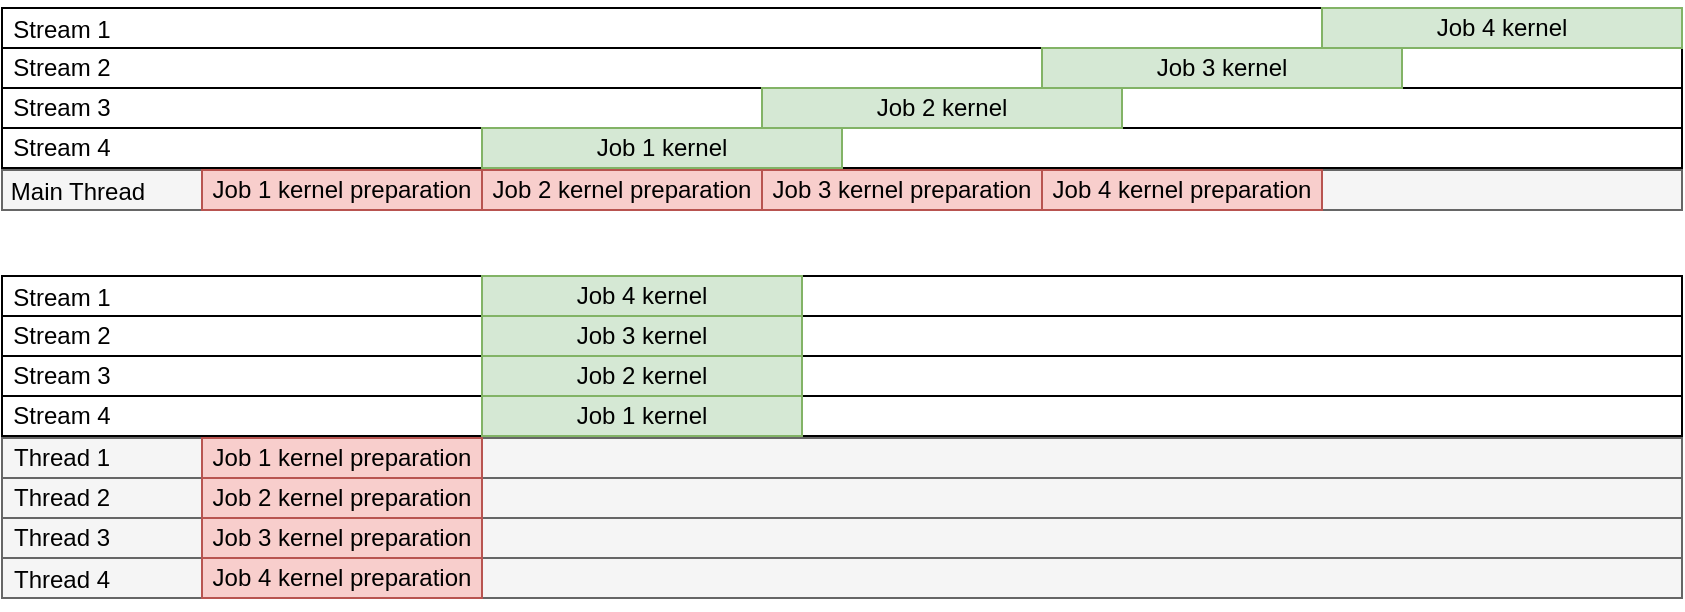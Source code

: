 <mxfile version="15.7.3" type="device"><diagram id="grzFMaOalzdnGwnBX5hf" name="Page-1"><mxGraphModel dx="1041" dy="757" grid="1" gridSize="10" guides="1" tooltips="1" connect="1" arrows="1" fold="1" page="1" pageScale="1" pageWidth="850" pageHeight="1100" math="0" shadow="0"><root><mxCell id="0"/><mxCell id="1" parent="0"/><mxCell id="Yt4pC4CnZXEMH9iRKSid-25" value="" style="rounded=0;whiteSpace=wrap;html=1;fillColor=#f5f5f5;fontColor=#333333;strokeColor=#666666;" vertex="1" parent="1"><mxGeometry y="455" width="840" height="20" as="geometry"/></mxCell><mxCell id="Yt4pC4CnZXEMH9iRKSid-43" value="" style="rounded=0;whiteSpace=wrap;html=1;fillColor=#f5f5f5;fontColor=#333333;strokeColor=#666666;" vertex="1" parent="1"><mxGeometry y="475" width="840" height="20" as="geometry"/></mxCell><mxCell id="Yt4pC4CnZXEMH9iRKSid-45" value="" style="rounded=0;whiteSpace=wrap;html=1;fillColor=#f5f5f5;fontColor=#333333;strokeColor=#666666;" vertex="1" parent="1"><mxGeometry y="495" width="840" height="20" as="geometry"/></mxCell><mxCell id="Yt4pC4CnZXEMH9iRKSid-47" value="" style="rounded=0;whiteSpace=wrap;html=1;fillColor=#f5f5f5;fontColor=#333333;strokeColor=#666666;" vertex="1" parent="1"><mxGeometry y="515" width="840" height="20" as="geometry"/></mxCell><mxCell id="Yt4pC4CnZXEMH9iRKSid-21" value="" style="rounded=0;whiteSpace=wrap;html=1;fillColor=#f5f5f5;fontColor=#333333;strokeColor=#666666;" vertex="1" parent="1"><mxGeometry y="321" width="840" height="20" as="geometry"/></mxCell><mxCell id="Yt4pC4CnZXEMH9iRKSid-13" value="" style="rounded=0;whiteSpace=wrap;html=1;" vertex="1" parent="1"><mxGeometry y="300" width="840" height="20" as="geometry"/></mxCell><mxCell id="Yt4pC4CnZXEMH9iRKSid-14" value="" style="rounded=0;whiteSpace=wrap;html=1;" vertex="1" parent="1"><mxGeometry y="280" width="840" height="20" as="geometry"/></mxCell><mxCell id="Yt4pC4CnZXEMH9iRKSid-15" value="" style="rounded=0;whiteSpace=wrap;html=1;" vertex="1" parent="1"><mxGeometry y="260" width="840" height="20" as="geometry"/></mxCell><mxCell id="Yt4pC4CnZXEMH9iRKSid-16" value="" style="rounded=0;whiteSpace=wrap;html=1;" vertex="1" parent="1"><mxGeometry y="240" width="840" height="20" as="geometry"/></mxCell><mxCell id="Yt4pC4CnZXEMH9iRKSid-1" value="Job 1 kernel preparation" style="rounded=0;whiteSpace=wrap;html=1;fillColor=#f8cecc;strokeColor=#b85450;" vertex="1" parent="1"><mxGeometry x="100" y="321" width="140" height="20" as="geometry"/></mxCell><mxCell id="Yt4pC4CnZXEMH9iRKSid-2" value="Job 2 kernel preparation" style="rounded=0;whiteSpace=wrap;html=1;fillColor=#f8cecc;strokeColor=#b85450;" vertex="1" parent="1"><mxGeometry x="240" y="321" width="140" height="20" as="geometry"/></mxCell><mxCell id="Yt4pC4CnZXEMH9iRKSid-3" value="Job 3 kernel preparation" style="rounded=0;whiteSpace=wrap;html=1;fillColor=#f8cecc;strokeColor=#b85450;" vertex="1" parent="1"><mxGeometry x="380" y="321" width="140" height="20" as="geometry"/></mxCell><mxCell id="Yt4pC4CnZXEMH9iRKSid-4" value="Job 4 kernel preparation" style="rounded=0;whiteSpace=wrap;html=1;fillColor=#f8cecc;strokeColor=#b85450;" vertex="1" parent="1"><mxGeometry x="520" y="321" width="140" height="20" as="geometry"/></mxCell><mxCell id="Yt4pC4CnZXEMH9iRKSid-7" value="Job 1 kernel" style="rounded=0;whiteSpace=wrap;html=1;fillColor=#d5e8d4;strokeColor=#82b366;" vertex="1" parent="1"><mxGeometry x="240" y="300" width="180" height="20" as="geometry"/></mxCell><mxCell id="Yt4pC4CnZXEMH9iRKSid-10" value="Job 2 kernel" style="rounded=0;whiteSpace=wrap;html=1;fillColor=#d5e8d4;strokeColor=#82b366;" vertex="1" parent="1"><mxGeometry x="380" y="280" width="180" height="20" as="geometry"/></mxCell><mxCell id="Yt4pC4CnZXEMH9iRKSid-11" value="Job 3 kernel" style="rounded=0;whiteSpace=wrap;html=1;fillColor=#d5e8d4;strokeColor=#82b366;" vertex="1" parent="1"><mxGeometry x="520" y="260" width="180" height="20" as="geometry"/></mxCell><mxCell id="Yt4pC4CnZXEMH9iRKSid-12" value="Job 4 kernel" style="rounded=0;whiteSpace=wrap;html=1;fillColor=#d5e8d4;strokeColor=#82b366;" vertex="1" parent="1"><mxGeometry x="660" y="240" width="180" height="20" as="geometry"/></mxCell><mxCell id="Yt4pC4CnZXEMH9iRKSid-17" value="Stream 1" style="text;html=1;strokeColor=none;fillColor=none;align=center;verticalAlign=middle;whiteSpace=wrap;rounded=0;" vertex="1" parent="1"><mxGeometry y="236" width="60" height="30" as="geometry"/></mxCell><mxCell id="Yt4pC4CnZXEMH9iRKSid-18" value="Stream 2" style="text;html=1;strokeColor=none;fillColor=none;align=center;verticalAlign=middle;whiteSpace=wrap;rounded=0;" vertex="1" parent="1"><mxGeometry y="255" width="60" height="30" as="geometry"/></mxCell><mxCell id="Yt4pC4CnZXEMH9iRKSid-19" value="Stream 3" style="text;html=1;strokeColor=none;fillColor=none;align=center;verticalAlign=middle;whiteSpace=wrap;rounded=0;" vertex="1" parent="1"><mxGeometry y="275" width="60" height="30" as="geometry"/></mxCell><mxCell id="Yt4pC4CnZXEMH9iRKSid-20" value="Stream 4" style="text;html=1;strokeColor=none;fillColor=none;align=center;verticalAlign=middle;whiteSpace=wrap;rounded=0;" vertex="1" parent="1"><mxGeometry y="295" width="60" height="30" as="geometry"/></mxCell><mxCell id="Yt4pC4CnZXEMH9iRKSid-22" value="Main Thread" style="text;html=1;strokeColor=none;fillColor=none;align=center;verticalAlign=middle;whiteSpace=wrap;rounded=0;" vertex="1" parent="1"><mxGeometry x="3" y="317" width="70" height="30" as="geometry"/></mxCell><mxCell id="Yt4pC4CnZXEMH9iRKSid-26" value="" style="rounded=0;whiteSpace=wrap;html=1;" vertex="1" parent="1"><mxGeometry y="434" width="840" height="20" as="geometry"/></mxCell><mxCell id="Yt4pC4CnZXEMH9iRKSid-27" value="" style="rounded=0;whiteSpace=wrap;html=1;" vertex="1" parent="1"><mxGeometry y="414" width="840" height="20" as="geometry"/></mxCell><mxCell id="Yt4pC4CnZXEMH9iRKSid-28" value="" style="rounded=0;whiteSpace=wrap;html=1;" vertex="1" parent="1"><mxGeometry y="394" width="840" height="20" as="geometry"/></mxCell><mxCell id="Yt4pC4CnZXEMH9iRKSid-29" value="" style="rounded=0;whiteSpace=wrap;html=1;" vertex="1" parent="1"><mxGeometry y="374" width="840" height="20" as="geometry"/></mxCell><mxCell id="Yt4pC4CnZXEMH9iRKSid-30" value="Job 1 kernel preparation" style="rounded=0;whiteSpace=wrap;html=1;fillColor=#f8cecc;strokeColor=#b85450;" vertex="1" parent="1"><mxGeometry x="100" y="455" width="140" height="20" as="geometry"/></mxCell><mxCell id="Yt4pC4CnZXEMH9iRKSid-31" value="Job 2 kernel preparation" style="rounded=0;whiteSpace=wrap;html=1;fillColor=#f8cecc;strokeColor=#b85450;" vertex="1" parent="1"><mxGeometry x="100" y="475" width="140" height="20" as="geometry"/></mxCell><mxCell id="Yt4pC4CnZXEMH9iRKSid-32" value="Job 3 kernel preparation" style="rounded=0;whiteSpace=wrap;html=1;fillColor=#f8cecc;strokeColor=#b85450;" vertex="1" parent="1"><mxGeometry x="100" y="495" width="140" height="20" as="geometry"/></mxCell><mxCell id="Yt4pC4CnZXEMH9iRKSid-33" value="Job 4 kernel preparation" style="rounded=0;whiteSpace=wrap;html=1;fillColor=#f8cecc;strokeColor=#b85450;" vertex="1" parent="1"><mxGeometry x="100" y="515" width="140" height="20" as="geometry"/></mxCell><mxCell id="Yt4pC4CnZXEMH9iRKSid-34" value="Job 1 kernel" style="rounded=0;whiteSpace=wrap;html=1;fillColor=#d5e8d4;strokeColor=#82b366;" vertex="1" parent="1"><mxGeometry x="240" y="434" width="160" height="20" as="geometry"/></mxCell><mxCell id="Yt4pC4CnZXEMH9iRKSid-35" value="Job 2 kernel" style="rounded=0;whiteSpace=wrap;html=1;fillColor=#d5e8d4;strokeColor=#82b366;" vertex="1" parent="1"><mxGeometry x="240" y="414" width="160" height="20" as="geometry"/></mxCell><mxCell id="Yt4pC4CnZXEMH9iRKSid-36" value="Job 3 kernel" style="rounded=0;whiteSpace=wrap;html=1;fillColor=#d5e8d4;strokeColor=#82b366;" vertex="1" parent="1"><mxGeometry x="240" y="394" width="160" height="20" as="geometry"/></mxCell><mxCell id="Yt4pC4CnZXEMH9iRKSid-37" value="Job 4 kernel" style="rounded=0;whiteSpace=wrap;html=1;fillColor=#d5e8d4;strokeColor=#82b366;" vertex="1" parent="1"><mxGeometry x="240" y="374" width="160" height="20" as="geometry"/></mxCell><mxCell id="Yt4pC4CnZXEMH9iRKSid-38" value="Stream 1" style="text;html=1;strokeColor=none;fillColor=none;align=center;verticalAlign=middle;whiteSpace=wrap;rounded=0;" vertex="1" parent="1"><mxGeometry y="370" width="60" height="30" as="geometry"/></mxCell><mxCell id="Yt4pC4CnZXEMH9iRKSid-39" value="Stream 2" style="text;html=1;strokeColor=none;fillColor=none;align=center;verticalAlign=middle;whiteSpace=wrap;rounded=0;" vertex="1" parent="1"><mxGeometry y="389" width="60" height="30" as="geometry"/></mxCell><mxCell id="Yt4pC4CnZXEMH9iRKSid-40" value="Stream 3" style="text;html=1;strokeColor=none;fillColor=none;align=center;verticalAlign=middle;whiteSpace=wrap;rounded=0;" vertex="1" parent="1"><mxGeometry y="409" width="60" height="30" as="geometry"/></mxCell><mxCell id="Yt4pC4CnZXEMH9iRKSid-41" value="Stream 4" style="text;html=1;strokeColor=none;fillColor=none;align=center;verticalAlign=middle;whiteSpace=wrap;rounded=0;" vertex="1" parent="1"><mxGeometry y="429" width="60" height="30" as="geometry"/></mxCell><mxCell id="Yt4pC4CnZXEMH9iRKSid-42" value="Thread 1" style="text;html=1;strokeColor=none;fillColor=none;align=center;verticalAlign=middle;whiteSpace=wrap;rounded=0;" vertex="1" parent="1"><mxGeometry y="450" width="60" height="30" as="geometry"/></mxCell><mxCell id="Yt4pC4CnZXEMH9iRKSid-44" value="Thread 2" style="text;html=1;strokeColor=none;fillColor=none;align=center;verticalAlign=middle;whiteSpace=wrap;rounded=0;" vertex="1" parent="1"><mxGeometry y="470" width="60" height="30" as="geometry"/></mxCell><mxCell id="Yt4pC4CnZXEMH9iRKSid-46" value="Thread 3" style="text;html=1;strokeColor=none;fillColor=none;align=center;verticalAlign=middle;whiteSpace=wrap;rounded=0;" vertex="1" parent="1"><mxGeometry y="490" width="60" height="30" as="geometry"/></mxCell><mxCell id="Yt4pC4CnZXEMH9iRKSid-48" value="Thread 4" style="text;html=1;strokeColor=none;fillColor=none;align=center;verticalAlign=middle;whiteSpace=wrap;rounded=0;" vertex="1" parent="1"><mxGeometry y="511" width="60" height="30" as="geometry"/></mxCell></root></mxGraphModel></diagram></mxfile>